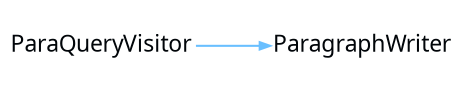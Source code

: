 digraph {
 rankdir = "LR"
 bgcolor = none;
 layout  = dot;
 edge [
   arrowsize = "0.5"
   color     = "#69BFFFFF"
 ]
 qr4aALF[
   shape    = none
   label    = "ParaQueryVisitor"
   margin   = "0.01"
   fontname = "Segoe UI"
   fontsize = "11"
   fontcolor= "#010509FF"
 ]
 qWFaALF[
   shape    = none
   label    = "ParagraphWriter"
   margin   = "0.01"
   fontname = "Segoe UI"
   fontsize = "11"
   fontcolor= "#010509FF"
 ]
 qr4aALF->qWFaALF
}
